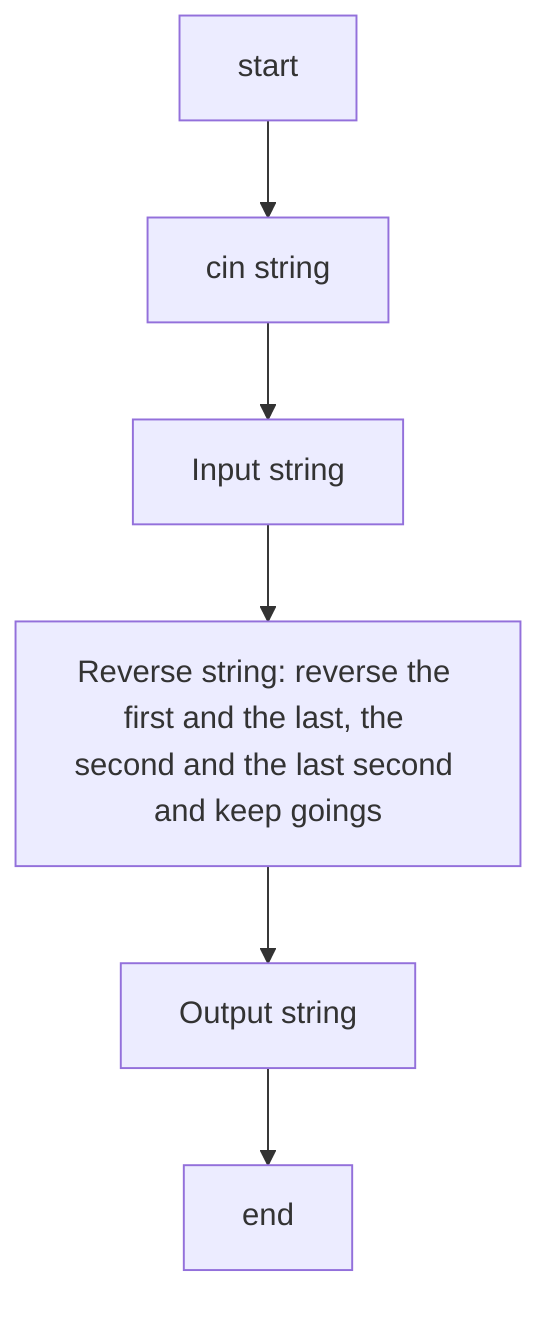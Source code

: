 flowchart TD
mystart[start]
mystart-->set1[cin string]
set1-->set2[Input string]
set2-->set3[Reverse string: reverse the first and the last, the second and the last second and keep goings]
set3-->set4[Output string]
set4-->other1[end]